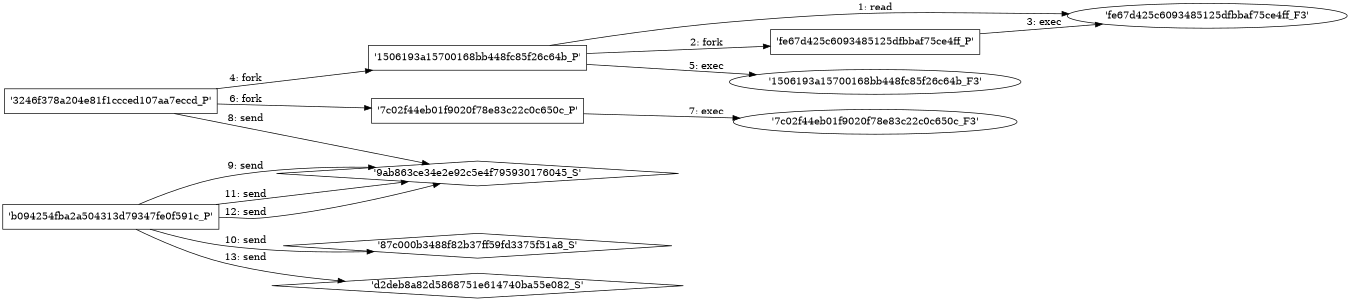 digraph "D:\Learning\Paper\apt\基于CTI的攻击预警\Dataset\攻击图\ASGfromALLCTI\JavaScript-toting spam emails What should you know and how to avoid them.dot" {
rankdir="LR"
size="9"
fixedsize="false"
splines="true"
nodesep=0.3
ranksep=0
fontsize=10
overlap="scalexy"
engine= "neato"
	"'fe67d425c6093485125dfbbaf75ce4ff_F3'" [node_type=file shape=ellipse]
	"'1506193a15700168bb448fc85f26c64b_P'" [node_type=Process shape=box]
	"'1506193a15700168bb448fc85f26c64b_P'" -> "'fe67d425c6093485125dfbbaf75ce4ff_F3'" [label="1: read"]
	"'1506193a15700168bb448fc85f26c64b_P'" [node_type=Process shape=box]
	"'fe67d425c6093485125dfbbaf75ce4ff_P'" [node_type=Process shape=box]
	"'1506193a15700168bb448fc85f26c64b_P'" -> "'fe67d425c6093485125dfbbaf75ce4ff_P'" [label="2: fork"]
	"'fe67d425c6093485125dfbbaf75ce4ff_P'" [node_type=Process shape=box]
	"'fe67d425c6093485125dfbbaf75ce4ff_F3'" [node_type=File shape=ellipse]
	"'fe67d425c6093485125dfbbaf75ce4ff_P'" -> "'fe67d425c6093485125dfbbaf75ce4ff_F3'" [label="3: exec"]
	"'3246f378a204e81f1ccced107aa7eccd_P'" [node_type=Process shape=box]
	"'1506193a15700168bb448fc85f26c64b_P'" [node_type=Process shape=box]
	"'3246f378a204e81f1ccced107aa7eccd_P'" -> "'1506193a15700168bb448fc85f26c64b_P'" [label="4: fork"]
	"'1506193a15700168bb448fc85f26c64b_P'" [node_type=Process shape=box]
	"'1506193a15700168bb448fc85f26c64b_F3'" [node_type=File shape=ellipse]
	"'1506193a15700168bb448fc85f26c64b_P'" -> "'1506193a15700168bb448fc85f26c64b_F3'" [label="5: exec"]
	"'3246f378a204e81f1ccced107aa7eccd_P'" [node_type=Process shape=box]
	"'7c02f44eb01f9020f78e83c22c0c650c_P'" [node_type=Process shape=box]
	"'3246f378a204e81f1ccced107aa7eccd_P'" -> "'7c02f44eb01f9020f78e83c22c0c650c_P'" [label="6: fork"]
	"'7c02f44eb01f9020f78e83c22c0c650c_P'" [node_type=Process shape=box]
	"'7c02f44eb01f9020f78e83c22c0c650c_F3'" [node_type=File shape=ellipse]
	"'7c02f44eb01f9020f78e83c22c0c650c_P'" -> "'7c02f44eb01f9020f78e83c22c0c650c_F3'" [label="7: exec"]
	"'9ab863ce34e2e92c5e4f795930176045_S'" [node_type=Socket shape=diamond]
	"'3246f378a204e81f1ccced107aa7eccd_P'" [node_type=Process shape=box]
	"'3246f378a204e81f1ccced107aa7eccd_P'" -> "'9ab863ce34e2e92c5e4f795930176045_S'" [label="8: send"]
	"'9ab863ce34e2e92c5e4f795930176045_S'" [node_type=Socket shape=diamond]
	"'b094254fba2a504313d79347fe0f591c_P'" [node_type=Process shape=box]
	"'b094254fba2a504313d79347fe0f591c_P'" -> "'9ab863ce34e2e92c5e4f795930176045_S'" [label="9: send"]
	"'87c000b3488f82b37ff59fd3375f51a8_S'" [node_type=Socket shape=diamond]
	"'b094254fba2a504313d79347fe0f591c_P'" [node_type=Process shape=box]
	"'b094254fba2a504313d79347fe0f591c_P'" -> "'87c000b3488f82b37ff59fd3375f51a8_S'" [label="10: send"]
	"'9ab863ce34e2e92c5e4f795930176045_S'" [node_type=Socket shape=diamond]
	"'b094254fba2a504313d79347fe0f591c_P'" [node_type=Process shape=box]
	"'b094254fba2a504313d79347fe0f591c_P'" -> "'9ab863ce34e2e92c5e4f795930176045_S'" [label="11: send"]
	"'9ab863ce34e2e92c5e4f795930176045_S'" [node_type=Socket shape=diamond]
	"'b094254fba2a504313d79347fe0f591c_P'" [node_type=Process shape=box]
	"'b094254fba2a504313d79347fe0f591c_P'" -> "'9ab863ce34e2e92c5e4f795930176045_S'" [label="12: send"]
	"'d2deb8a82d5868751e614740ba55e082_S'" [node_type=Socket shape=diamond]
	"'b094254fba2a504313d79347fe0f591c_P'" [node_type=Process shape=box]
	"'b094254fba2a504313d79347fe0f591c_P'" -> "'d2deb8a82d5868751e614740ba55e082_S'" [label="13: send"]
}
